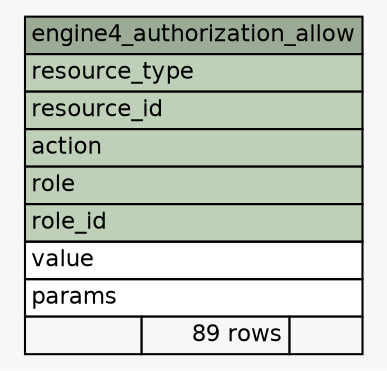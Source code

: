 // dot 2.38.0 on Windows 10 10.0
// SchemaSpy rev 590
digraph "engine4_authorization_allow" {
  graph [
    rankdir="RL"
    bgcolor="#f7f7f7"
    nodesep="0.18"
    ranksep="0.46"
    fontname="Helvetica"
    fontsize="11"
  ];
  node [
    fontname="Helvetica"
    fontsize="11"
    shape="plaintext"
  ];
  edge [
    arrowsize="0.8"
  ];
  "engine4_authorization_allow" [
    label=<
    <TABLE BORDER="0" CELLBORDER="1" CELLSPACING="0" BGCOLOR="#ffffff">
      <TR><TD COLSPAN="3" BGCOLOR="#9bab96" ALIGN="CENTER">engine4_authorization_allow</TD></TR>
      <TR><TD PORT="resource_type" COLSPAN="3" BGCOLOR="#bed1b8" ALIGN="LEFT">resource_type</TD></TR>
      <TR><TD PORT="resource_id" COLSPAN="3" BGCOLOR="#bed1b8" ALIGN="LEFT">resource_id</TD></TR>
      <TR><TD PORT="action" COLSPAN="3" BGCOLOR="#bed1b8" ALIGN="LEFT">action</TD></TR>
      <TR><TD PORT="role" COLSPAN="3" BGCOLOR="#bed1b8" ALIGN="LEFT">role</TD></TR>
      <TR><TD PORT="role_id" COLSPAN="3" BGCOLOR="#bed1b8" ALIGN="LEFT">role_id</TD></TR>
      <TR><TD PORT="value" COLSPAN="3" ALIGN="LEFT">value</TD></TR>
      <TR><TD PORT="params" COLSPAN="3" ALIGN="LEFT">params</TD></TR>
      <TR><TD ALIGN="LEFT" BGCOLOR="#f7f7f7">  </TD><TD ALIGN="RIGHT" BGCOLOR="#f7f7f7">89 rows</TD><TD ALIGN="RIGHT" BGCOLOR="#f7f7f7">  </TD></TR>
    </TABLE>>
    URL="tables/engine4_authorization_allow.html"
    tooltip="engine4_authorization_allow"
  ];
}
